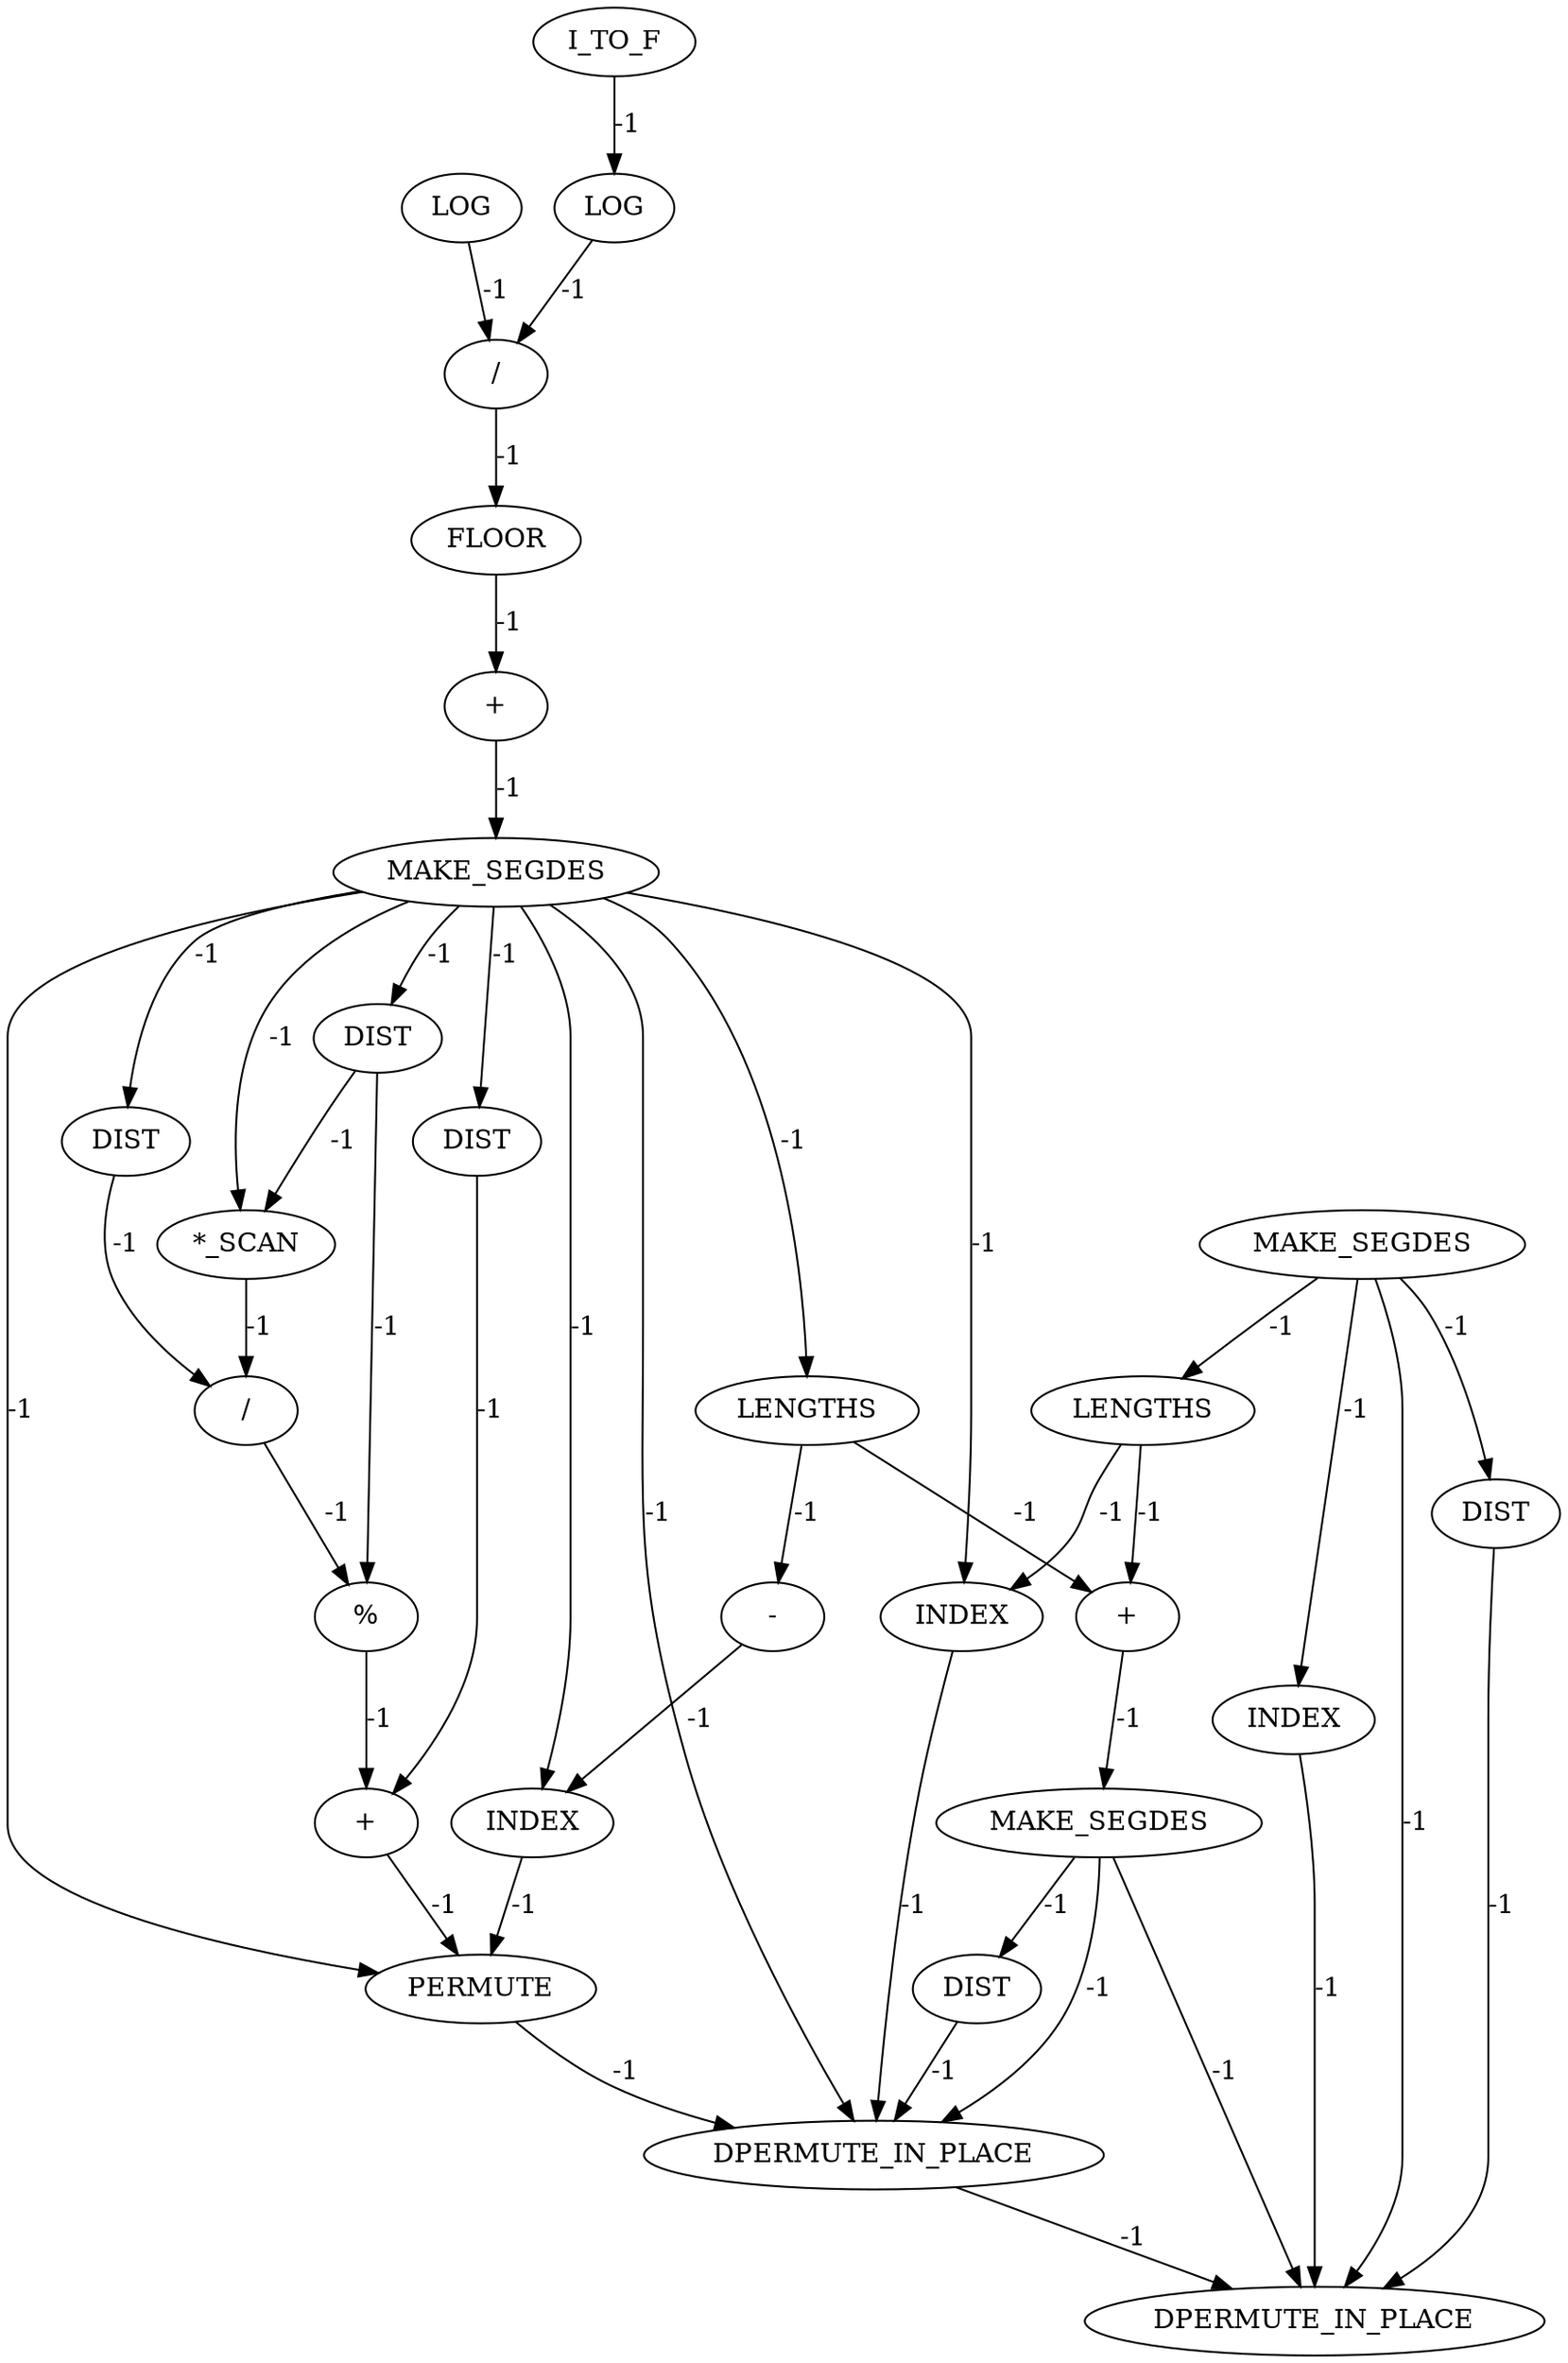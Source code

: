 digraph {
	ep_B_INST_9985 [label=LOG cost=0]
	ep_B_INST_10021 [label="/" cost=0]
	ep_B_INST_10091 [label=INDEX cost=0]
	ep_B_INST_10068 [label=DIST cost=0]
	ep_B_INST_10043 [label="-" cost=0]
	ep_B_INST_10041 [label=LENGTHS cost=0]
	ep_B_INST_10035 [label="+" cost=0]
	ep_B_INST_10113 [label=DIST cost=0]
	ep_B_INST_10051 [label=INDEX cost=0]
	ep_B_INST_10006 [label=DIST cost=0]
	ep_B_INST_10083 [label=LENGTHS cost=0]
	ep_B_INST_10079 [label=INDEX cost=0]
	ep_B_INST_9983 [label=LOG cost=0]
	ep_B_INST_10102 [label="+" cost=0]
	ep_B_INST_10426 [label=DPERMUTE_IN_PLACE cost=0]
	ep_B_INST_10059 [label=PERMUTE cost=0]
	ep_B_INST_10013 [label=DIST cost=0]
	ep_B_INST_9990 [label="+" cost=0]
	ep_B_INST_10062 [label=MAKE_SEGDES cost=0]
	ep_B_INST_10427 [label=DPERMUTE_IN_PLACE cost=0]
	ep_B_INST_9993 [label=MAKE_SEGDES cost=0]
	ep_B_INST_9989 [label=FLOOR cost=0]
	ep_B_INST_9988 [label="/" cost=0]
	ep_B_INST_10032 [label="%" cost=0]
	ep_B_INST_10001 [label="*_SCAN" cost=0]
	ep_B_INST_9999 [label=DIST cost=0]
	ep_B_INST_10107 [label=MAKE_SEGDES cost=0]
	ep_B_INST_9980 [label=I_TO_F cost=0]
	ep_B_INST_9985 -> ep_B_INST_9988 [label=-1 cost=-1]
	ep_B_INST_10021 -> ep_B_INST_10032 [label=-1 cost=-1]
	ep_B_INST_10091 -> ep_B_INST_10426 [label=-1 cost=-1]
	ep_B_INST_10068 -> ep_B_INST_10427 [label=-1 cost=-1]
	ep_B_INST_10043 -> ep_B_INST_10051 [label=-1 cost=-1]
	ep_B_INST_10041 -> ep_B_INST_10043 [label=-1 cost=-1]
	ep_B_INST_10041 -> ep_B_INST_10102 [label=-1 cost=-1]
	ep_B_INST_10035 -> ep_B_INST_10059 [label=-1 cost=-1]
	ep_B_INST_10113 -> ep_B_INST_10426 [label=-1 cost=-1]
	ep_B_INST_10051 -> ep_B_INST_10059 [label=-1 cost=-1]
	ep_B_INST_10006 -> ep_B_INST_10021 [label=-1 cost=-1]
	ep_B_INST_10083 -> ep_B_INST_10091 [label=-1 cost=-1]
	ep_B_INST_10083 -> ep_B_INST_10102 [label=-1 cost=-1]
	ep_B_INST_10079 -> ep_B_INST_10427 [label=-1 cost=-1]
	ep_B_INST_9983 -> ep_B_INST_9988 [label=-1 cost=-1]
	ep_B_INST_10102 -> ep_B_INST_10107 [label=-1 cost=-1]
	ep_B_INST_10426 -> ep_B_INST_10427 [label=-1 cost=-1]
	ep_B_INST_10059 -> ep_B_INST_10426 [label=-1 cost=-1]
	ep_B_INST_10013 -> ep_B_INST_10035 [label=-1 cost=-1]
	ep_B_INST_9990 -> ep_B_INST_9993 [label=-1 cost=-1]
	ep_B_INST_10062 -> ep_B_INST_10068 [label=-1 cost=-1]
	ep_B_INST_10062 -> ep_B_INST_10079 [label=-1 cost=-1]
	ep_B_INST_10062 -> ep_B_INST_10083 [label=-1 cost=-1]
	ep_B_INST_10062 -> ep_B_INST_10427 [label=-1 cost=-1]
	ep_B_INST_9993 -> ep_B_INST_9999 [label=-1 cost=-1]
	ep_B_INST_9993 -> ep_B_INST_10001 [label=-1 cost=-1]
	ep_B_INST_9993 -> ep_B_INST_10006 [label=-1 cost=-1]
	ep_B_INST_9993 -> ep_B_INST_10013 [label=-1 cost=-1]
	ep_B_INST_9993 -> ep_B_INST_10041 [label=-1 cost=-1]
	ep_B_INST_9993 -> ep_B_INST_10051 [label=-1 cost=-1]
	ep_B_INST_9993 -> ep_B_INST_10059 [label=-1 cost=-1]
	ep_B_INST_9993 -> ep_B_INST_10091 [label=-1 cost=-1]
	ep_B_INST_9993 -> ep_B_INST_10426 [label=-1 cost=-1]
	ep_B_INST_9989 -> ep_B_INST_9990 [label=-1 cost=-1]
	ep_B_INST_9988 -> ep_B_INST_9989 [label=-1 cost=-1]
	ep_B_INST_10032 -> ep_B_INST_10035 [label=-1 cost=-1]
	ep_B_INST_10001 -> ep_B_INST_10021 [label=-1 cost=-1]
	ep_B_INST_9999 -> ep_B_INST_10001 [label=-1 cost=-1]
	ep_B_INST_9999 -> ep_B_INST_10032 [label=-1 cost=-1]
	ep_B_INST_10107 -> ep_B_INST_10113 [label=-1 cost=-1]
	ep_B_INST_10107 -> ep_B_INST_10426 [label=-1 cost=-1]
	ep_B_INST_10107 -> ep_B_INST_10427 [label=-1 cost=-1]
	ep_B_INST_9980 -> ep_B_INST_9983 [label=-1 cost=-1]
}
